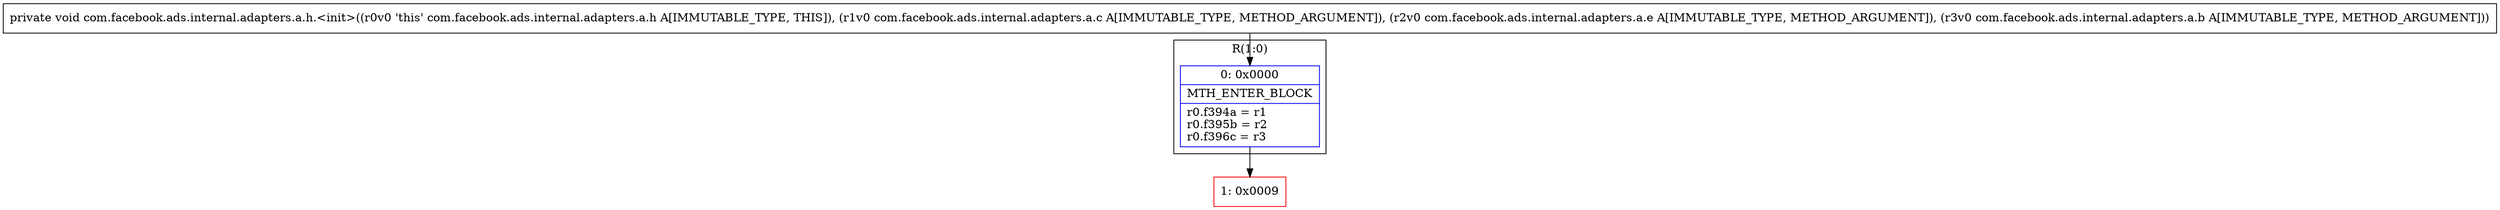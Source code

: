digraph "CFG forcom.facebook.ads.internal.adapters.a.h.\<init\>(Lcom\/facebook\/ads\/internal\/adapters\/a\/c;Lcom\/facebook\/ads\/internal\/adapters\/a\/e;Lcom\/facebook\/ads\/internal\/adapters\/a\/b;)V" {
subgraph cluster_Region_862537482 {
label = "R(1:0)";
node [shape=record,color=blue];
Node_0 [shape=record,label="{0\:\ 0x0000|MTH_ENTER_BLOCK\l|r0.f394a = r1\lr0.f395b = r2\lr0.f396c = r3\l}"];
}
Node_1 [shape=record,color=red,label="{1\:\ 0x0009}"];
MethodNode[shape=record,label="{private void com.facebook.ads.internal.adapters.a.h.\<init\>((r0v0 'this' com.facebook.ads.internal.adapters.a.h A[IMMUTABLE_TYPE, THIS]), (r1v0 com.facebook.ads.internal.adapters.a.c A[IMMUTABLE_TYPE, METHOD_ARGUMENT]), (r2v0 com.facebook.ads.internal.adapters.a.e A[IMMUTABLE_TYPE, METHOD_ARGUMENT]), (r3v0 com.facebook.ads.internal.adapters.a.b A[IMMUTABLE_TYPE, METHOD_ARGUMENT])) }"];
MethodNode -> Node_0;
Node_0 -> Node_1;
}

